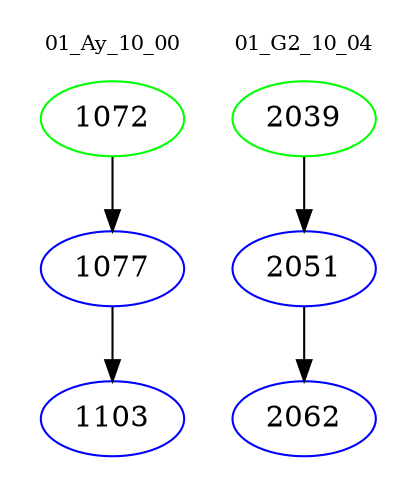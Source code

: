 digraph{
subgraph cluster_0 {
color = white
label = "01_Ay_10_00";
fontsize=10;
T0_1072 [label="1072", color="green"]
T0_1072 -> T0_1077 [color="black"]
T0_1077 [label="1077", color="blue"]
T0_1077 -> T0_1103 [color="black"]
T0_1103 [label="1103", color="blue"]
}
subgraph cluster_1 {
color = white
label = "01_G2_10_04";
fontsize=10;
T1_2039 [label="2039", color="green"]
T1_2039 -> T1_2051 [color="black"]
T1_2051 [label="2051", color="blue"]
T1_2051 -> T1_2062 [color="black"]
T1_2062 [label="2062", color="blue"]
}
}
